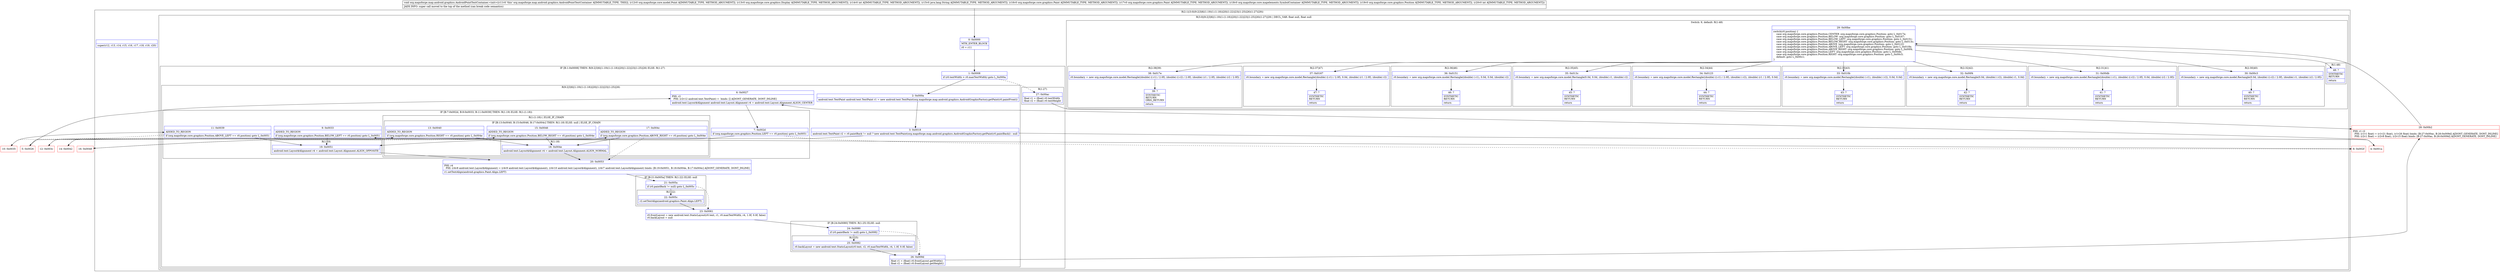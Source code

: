 digraph "CFG fororg.mapsforge.map.android.graphics.AndroidPointTextContainer.\<init\>(Lorg\/mapsforge\/core\/model\/Point;Lorg\/mapsforge\/core\/graphics\/Display;ILjava\/lang\/String;Lorg\/mapsforge\/core\/graphics\/Paint;Lorg\/mapsforge\/core\/graphics\/Paint;Lorg\/mapsforge\/core\/mapelements\/SymbolContainer;Lorg\/mapsforge\/core\/graphics\/Position;I)V" {
subgraph cluster_Region_1661930576 {
label = "R(2:1|(3:0|(9:2|3|6|(1:19)(1:(1:18))|20|(1:22)|23|(1:25)|26)(1:27)|29))";
node [shape=record,color=blue];
Node_InsnContainer_1254410354 [shape=record,label="{|super(r12, r13, r14, r15, r16, r17, r18, r19, r20)\l}"];
subgraph cluster_Region_82580677 {
label = "R(3:0|(9:2|3|6|(1:19)(1:(1:18))|20|(1:22)|23|(1:25)|26)(1:27)|29) | DECL_VAR: float null, float null\l";
node [shape=record,color=blue];
Node_0 [shape=record,label="{0\:\ 0x0000|MTH_ENTER_BLOCK\l|r0 = r11\l}"];
subgraph cluster_IfRegion_238591429 {
label = "IF [B:1:0x0008] THEN: R(9:2|3|6|(1:19)(1:(1:18))|20|(1:22)|23|(1:25)|26) ELSE: R(1:27)";
node [shape=record,color=blue];
Node_1 [shape=record,label="{1\:\ 0x0008|if (r0.textWidth \> r0.maxTextWidth) goto L_0x000a\l}"];
subgraph cluster_Region_415849379 {
label = "R(9:2|3|6|(1:19)(1:(1:18))|20|(1:22)|23|(1:25)|26)";
node [shape=record,color=blue];
Node_2 [shape=record,label="{2\:\ 0x000a|android.text.TextPaint android.text.TextPaint r1 = new android.text.TextPaint(org.mapsforge.map.android.graphics.AndroidGraphicFactory.getPaint(r0.paintFront))\l}"];
Node_3 [shape=record,label="{3\:\ 0x0018|android.text.TextPaint r2 = r0.paintBack != null ? new android.text.TextPaint(org.mapsforge.map.android.graphics.AndroidGraphicFactory.getPaint(r0.paintBack)) : null\l}"];
Node_6 [shape=record,label="{6\:\ 0x0027|PHI: r2 \l  PHI: (r2v12 android.text.TextPaint) =  binds: [] A[DONT_GENERATE, DONT_INLINE]\l|android.text.Layout$Alignment android.text.Layout.Alignment r4 = android.text.Layout.Alignment.ALIGN_CENTER\l}"];
subgraph cluster_IfRegion_365850078 {
label = "IF [B:7:0x002d, B:9:0x0033, B:11:0x0039] THEN: R(1:19) ELSE: R(1:(1:18))";
node [shape=record,color=blue];
Node_7 [shape=record,label="{7\:\ 0x002d|if (org.mapsforge.core.graphics.Position.LEFT == r0.position) goto L_0x0051\l}"];
Node_9 [shape=record,label="{9\:\ 0x0033|ADDED_TO_REGION\l|if (org.mapsforge.core.graphics.Position.BELOW_LEFT == r0.position) goto L_0x0051\l}"];
Node_11 [shape=record,label="{11\:\ 0x0039|ADDED_TO_REGION\l|if (org.mapsforge.core.graphics.Position.ABOVE_LEFT == r0.position) goto L_0x0051\l}"];
subgraph cluster_Region_1809722685 {
label = "R(1:19)";
node [shape=record,color=blue];
Node_19 [shape=record,label="{19\:\ 0x0051|android.text.Layout$Alignment r4 = android.text.Layout.Alignment.ALIGN_OPPOSITE\l}"];
}
subgraph cluster_Region_2032513101 {
label = "R(1:(1:18)) | ELSE_IF_CHAIN\l";
node [shape=record,color=blue];
subgraph cluster_IfRegion_487311760 {
label = "IF [B:13:0x0040, B:15:0x0046, B:17:0x004c] THEN: R(1:18) ELSE: null | ELSE_IF_CHAIN\l";
node [shape=record,color=blue];
Node_13 [shape=record,label="{13\:\ 0x0040|ADDED_TO_REGION\l|if (org.mapsforge.core.graphics.Position.RIGHT == r0.position) goto L_0x004e\l}"];
Node_15 [shape=record,label="{15\:\ 0x0046|ADDED_TO_REGION\l|if (org.mapsforge.core.graphics.Position.BELOW_RIGHT == r0.position) goto L_0x004e\l}"];
Node_17 [shape=record,label="{17\:\ 0x004c|ADDED_TO_REGION\l|if (org.mapsforge.core.graphics.Position.ABOVE_RIGHT == r0.position) goto L_0x004e\l}"];
subgraph cluster_Region_966293414 {
label = "R(1:18)";
node [shape=record,color=blue];
Node_18 [shape=record,label="{18\:\ 0x004e|android.text.Layout$Alignment r4 = android.text.Layout.Alignment.ALIGN_NORMAL\l}"];
}
}
}
}
Node_20 [shape=record,label="{20\:\ 0x0053|PHI: r4 \l  PHI: (r4v8 android.text.Layout$Alignment) = (r4v9 android.text.Layout$Alignment), (r4v10 android.text.Layout$Alignment), (r4v7 android.text.Layout$Alignment) binds: [B:19:0x0051, B:18:0x004e, B:17:0x004c] A[DONT_GENERATE, DONT_INLINE]\l|r1.setTextAlign(android.graphics.Paint.Align.LEFT)\l}"];
subgraph cluster_IfRegion_1469557057 {
label = "IF [B:21:0x005a] THEN: R(1:22) ELSE: null";
node [shape=record,color=blue];
Node_21 [shape=record,label="{21\:\ 0x005a|if (r0.paintBack != null) goto L_0x005c\l}"];
subgraph cluster_Region_1980994520 {
label = "R(1:22)";
node [shape=record,color=blue];
Node_22 [shape=record,label="{22\:\ 0x005c|r2.setTextAlign(android.graphics.Paint.Align.LEFT)\l}"];
}
}
Node_23 [shape=record,label="{23\:\ 0x0061|r0.frontLayout = new android.text.StaticLayout(r0.text, r1, r0.maxTextWidth, r4, 1.0f, 0.0f, false)\lr0.backLayout = null\l}"];
subgraph cluster_IfRegion_827432688 {
label = "IF [B:24:0x0080] THEN: R(1:25) ELSE: null";
node [shape=record,color=blue];
Node_24 [shape=record,label="{24\:\ 0x0080|if (r0.paintBack != null) goto L_0x0082\l}"];
subgraph cluster_Region_2057522905 {
label = "R(1:25)";
node [shape=record,color=blue];
Node_25 [shape=record,label="{25\:\ 0x0082|r0.backLayout = new android.text.StaticLayout(r0.text, r2, r0.maxTextWidth, r4, 1.0f, 0.0f, false)\l}"];
}
}
Node_26 [shape=record,label="{26\:\ 0x009d|float r1 = (float) r0.frontLayout.getWidth()\lfloat r2 = (float) r0.frontLayout.getHeight()\l}"];
}
subgraph cluster_Region_1567195312 {
label = "R(1:27)";
node [shape=record,color=blue];
Node_27 [shape=record,label="{27\:\ 0x00ac|float r1 = (float) r0.textWidth\lfloat r2 = (float) r0.textHeight\l}"];
}
}
subgraph cluster_SwitchRegion_1705174863 {
label = "Switch: 9, default: R(1:48)";
node [shape=record,color=blue];
Node_29 [shape=record,label="{29\:\ 0x00be|switch(r0.position) \{\l    case org.mapsforge.core.graphics.Position.CENTER :org.mapsforge.core.graphics.Position: goto L_0x017e;\l    case org.mapsforge.core.graphics.Position.BELOW :org.mapsforge.core.graphics.Position: goto L_0x0167;\l    case org.mapsforge.core.graphics.Position.BELOW_LEFT :org.mapsforge.core.graphics.Position: goto L_0x0151;\l    case org.mapsforge.core.graphics.Position.BELOW_RIGHT :org.mapsforge.core.graphics.Position: goto L_0x013c;\l    case org.mapsforge.core.graphics.Position.ABOVE :org.mapsforge.core.graphics.Position: goto L_0x0123;\l    case org.mapsforge.core.graphics.Position.ABOVE_LEFT :org.mapsforge.core.graphics.Position: goto L_0x010b;\l    case org.mapsforge.core.graphics.Position.ABOVE_RIGHT :org.mapsforge.core.graphics.Position: goto L_0x00f4;\l    case org.mapsforge.core.graphics.Position.LEFT :org.mapsforge.core.graphics.Position: goto L_0x00db;\l    case org.mapsforge.core.graphics.Position.RIGHT :org.mapsforge.core.graphics.Position: goto L_0x00c3;\l    default: goto L_0x00c1;\l\}\l}"];
subgraph cluster_Region_648471842 {
label = "R(2:38|39)";
node [shape=record,color=blue];
Node_38 [shape=record,label="{38\:\ 0x017e|r0.boundary = new org.mapsforge.core.model.Rectangle((double) ((\-r1) \/ 2.0f), (double) ((\-r2) \/ 2.0f), (double) (r1 \/ 2.0f), (double) (r2 \/ 2.0f))\l}"];
Node_39 [shape=record,label="{39\:\ ?|SYNTHETIC\lRETURN\lORIG_RETURN\l|return\l}"];
}
subgraph cluster_Region_1284611350 {
label = "R(2:37|47)";
node [shape=record,color=blue];
Node_37 [shape=record,label="{37\:\ 0x0167|r0.boundary = new org.mapsforge.core.model.Rectangle((double) ((\-r1) \/ 2.0f), 0.0d, (double) (r1 \/ 2.0f), (double) r2)\l}"];
Node_47 [shape=record,label="{47\:\ ?|SYNTHETIC\lRETURN\l|return\l}"];
}
subgraph cluster_Region_1904884842 {
label = "R(2:36|46)";
node [shape=record,color=blue];
Node_36 [shape=record,label="{36\:\ 0x0151|r0.boundary = new org.mapsforge.core.model.Rectangle((double) (\-r1), 0.0d, 0.0d, (double) r2)\l}"];
Node_46 [shape=record,label="{46\:\ ?|SYNTHETIC\lRETURN\l|return\l}"];
}
subgraph cluster_Region_56636811 {
label = "R(2:35|45)";
node [shape=record,color=blue];
Node_35 [shape=record,label="{35\:\ 0x013c|r0.boundary = new org.mapsforge.core.model.Rectangle(0.0d, 0.0d, (double) r1, (double) r2)\l}"];
Node_45 [shape=record,label="{45\:\ ?|SYNTHETIC\lRETURN\l|return\l}"];
}
subgraph cluster_Region_318656304 {
label = "R(2:34|44)";
node [shape=record,color=blue];
Node_34 [shape=record,label="{34\:\ 0x0123|r0.boundary = new org.mapsforge.core.model.Rectangle((double) ((\-r1) \/ 2.0f), (double) (\-r2), (double) (r1 \/ 2.0f), 0.0d)\l}"];
Node_44 [shape=record,label="{44\:\ ?|SYNTHETIC\lRETURN\l|return\l}"];
}
subgraph cluster_Region_1388779860 {
label = "R(2:33|43)";
node [shape=record,color=blue];
Node_33 [shape=record,label="{33\:\ 0x010b|r0.boundary = new org.mapsforge.core.model.Rectangle((double) (\-r1), (double) (\-r2), 0.0d, 0.0d)\l}"];
Node_43 [shape=record,label="{43\:\ ?|SYNTHETIC\lRETURN\l|return\l}"];
}
subgraph cluster_Region_1921914378 {
label = "R(2:32|42)";
node [shape=record,color=blue];
Node_32 [shape=record,label="{32\:\ 0x00f4|r0.boundary = new org.mapsforge.core.model.Rectangle(0.0d, (double) (\-r2), (double) r1, 0.0d)\l}"];
Node_42 [shape=record,label="{42\:\ ?|SYNTHETIC\lRETURN\l|return\l}"];
}
subgraph cluster_Region_1883290045 {
label = "R(2:31|41)";
node [shape=record,color=blue];
Node_31 [shape=record,label="{31\:\ 0x00db|r0.boundary = new org.mapsforge.core.model.Rectangle((double) (\-r1), (double) ((\-r2) \/ 2.0f), 0.0d, (double) (r2 \/ 2.0f))\l}"];
Node_41 [shape=record,label="{41\:\ ?|SYNTHETIC\lRETURN\l|return\l}"];
}
subgraph cluster_Region_271056714 {
label = "R(2:30|40)";
node [shape=record,color=blue];
Node_30 [shape=record,label="{30\:\ 0x00c3|r0.boundary = new org.mapsforge.core.model.Rectangle(0.0d, (double) ((\-r2) \/ 2.0f), (double) r1, (double) (r2 \/ 2.0f))\l}"];
Node_40 [shape=record,label="{40\:\ ?|SYNTHETIC\lRETURN\l|return\l}"];
}
subgraph cluster_Region_2051037603 {
label = "R(1:48)";
node [shape=record,color=blue];
Node_48 [shape=record,label="{48\:\ ?|SYNTHETIC\lRETURN\l|return\l}"];
}
}
}
}
Node_4 [shape=record,color=red,label="{4\:\ 0x001a}"];
Node_5 [shape=record,color=red,label="{5\:\ 0x0026}"];
Node_8 [shape=record,color=red,label="{8\:\ 0x002f}"];
Node_10 [shape=record,color=red,label="{10\:\ 0x0035}"];
Node_12 [shape=record,color=red,label="{12\:\ 0x003c}"];
Node_14 [shape=record,color=red,label="{14\:\ 0x0042}"];
Node_16 [shape=record,color=red,label="{16\:\ 0x0048}"];
Node_28 [shape=record,color=red,label="{28\:\ 0x00b2|PHI: r1 r2 \l  PHI: (r1v1 float) = (r1v21 float), (r1v26 float) binds: [B:27:0x00ac, B:26:0x009d] A[DONT_GENERATE, DONT_INLINE]\l  PHI: (r2v1 float) = (r2v8 float), (r2v15 float) binds: [B:27:0x00ac, B:26:0x009d] A[DONT_GENERATE, DONT_INLINE]\l}"];
MethodNode[shape=record,label="{void org.mapsforge.map.android.graphics.AndroidPointTextContainer.\<init\>((r11v0 'this' org.mapsforge.map.android.graphics.AndroidPointTextContainer A[IMMUTABLE_TYPE, THIS]), (r12v0 org.mapsforge.core.model.Point A[IMMUTABLE_TYPE, METHOD_ARGUMENT]), (r13v0 org.mapsforge.core.graphics.Display A[IMMUTABLE_TYPE, METHOD_ARGUMENT]), (r14v0 int A[IMMUTABLE_TYPE, METHOD_ARGUMENT]), (r15v0 java.lang.String A[IMMUTABLE_TYPE, METHOD_ARGUMENT]), (r16v0 org.mapsforge.core.graphics.Paint A[IMMUTABLE_TYPE, METHOD_ARGUMENT]), (r17v0 org.mapsforge.core.graphics.Paint A[IMMUTABLE_TYPE, METHOD_ARGUMENT]), (r18v0 org.mapsforge.core.mapelements.SymbolContainer A[IMMUTABLE_TYPE, METHOD_ARGUMENT]), (r19v0 org.mapsforge.core.graphics.Position A[IMMUTABLE_TYPE, METHOD_ARGUMENT]), (r20v0 int A[IMMUTABLE_TYPE, METHOD_ARGUMENT]))  | JADX INFO: super call moved to the top of the method (can break code semantics)\l}"];
MethodNode -> Node_0;
Node_0 -> Node_1;
Node_1 -> Node_2;
Node_1 -> Node_27[style=dashed];
Node_2 -> Node_3;
Node_3 -> Node_4;
Node_3 -> Node_5;
Node_6 -> Node_7;
Node_7 -> Node_8[style=dashed];
Node_7 -> Node_19;
Node_9 -> Node_10[style=dashed];
Node_9 -> Node_19;
Node_11 -> Node_12[style=dashed];
Node_11 -> Node_19;
Node_19 -> Node_20;
Node_13 -> Node_14[style=dashed];
Node_13 -> Node_18;
Node_15 -> Node_16[style=dashed];
Node_15 -> Node_18;
Node_17 -> Node_18;
Node_17 -> Node_20[style=dashed];
Node_18 -> Node_20;
Node_20 -> Node_21;
Node_21 -> Node_22;
Node_21 -> Node_23[style=dashed];
Node_22 -> Node_23;
Node_23 -> Node_24;
Node_24 -> Node_25;
Node_24 -> Node_26[style=dashed];
Node_25 -> Node_26;
Node_26 -> Node_28;
Node_27 -> Node_28;
Node_29 -> Node_30;
Node_29 -> Node_31;
Node_29 -> Node_32;
Node_29 -> Node_33;
Node_29 -> Node_34;
Node_29 -> Node_35;
Node_29 -> Node_36;
Node_29 -> Node_37;
Node_29 -> Node_38;
Node_29 -> Node_48;
Node_38 -> Node_39;
Node_37 -> Node_47;
Node_36 -> Node_46;
Node_35 -> Node_45;
Node_34 -> Node_44;
Node_33 -> Node_43;
Node_32 -> Node_42;
Node_31 -> Node_41;
Node_30 -> Node_40;
Node_4 -> Node_6;
Node_5 -> Node_6;
Node_8 -> Node_9;
Node_10 -> Node_11;
Node_12 -> Node_13;
Node_14 -> Node_15;
Node_16 -> Node_17;
Node_28 -> Node_29;
}

